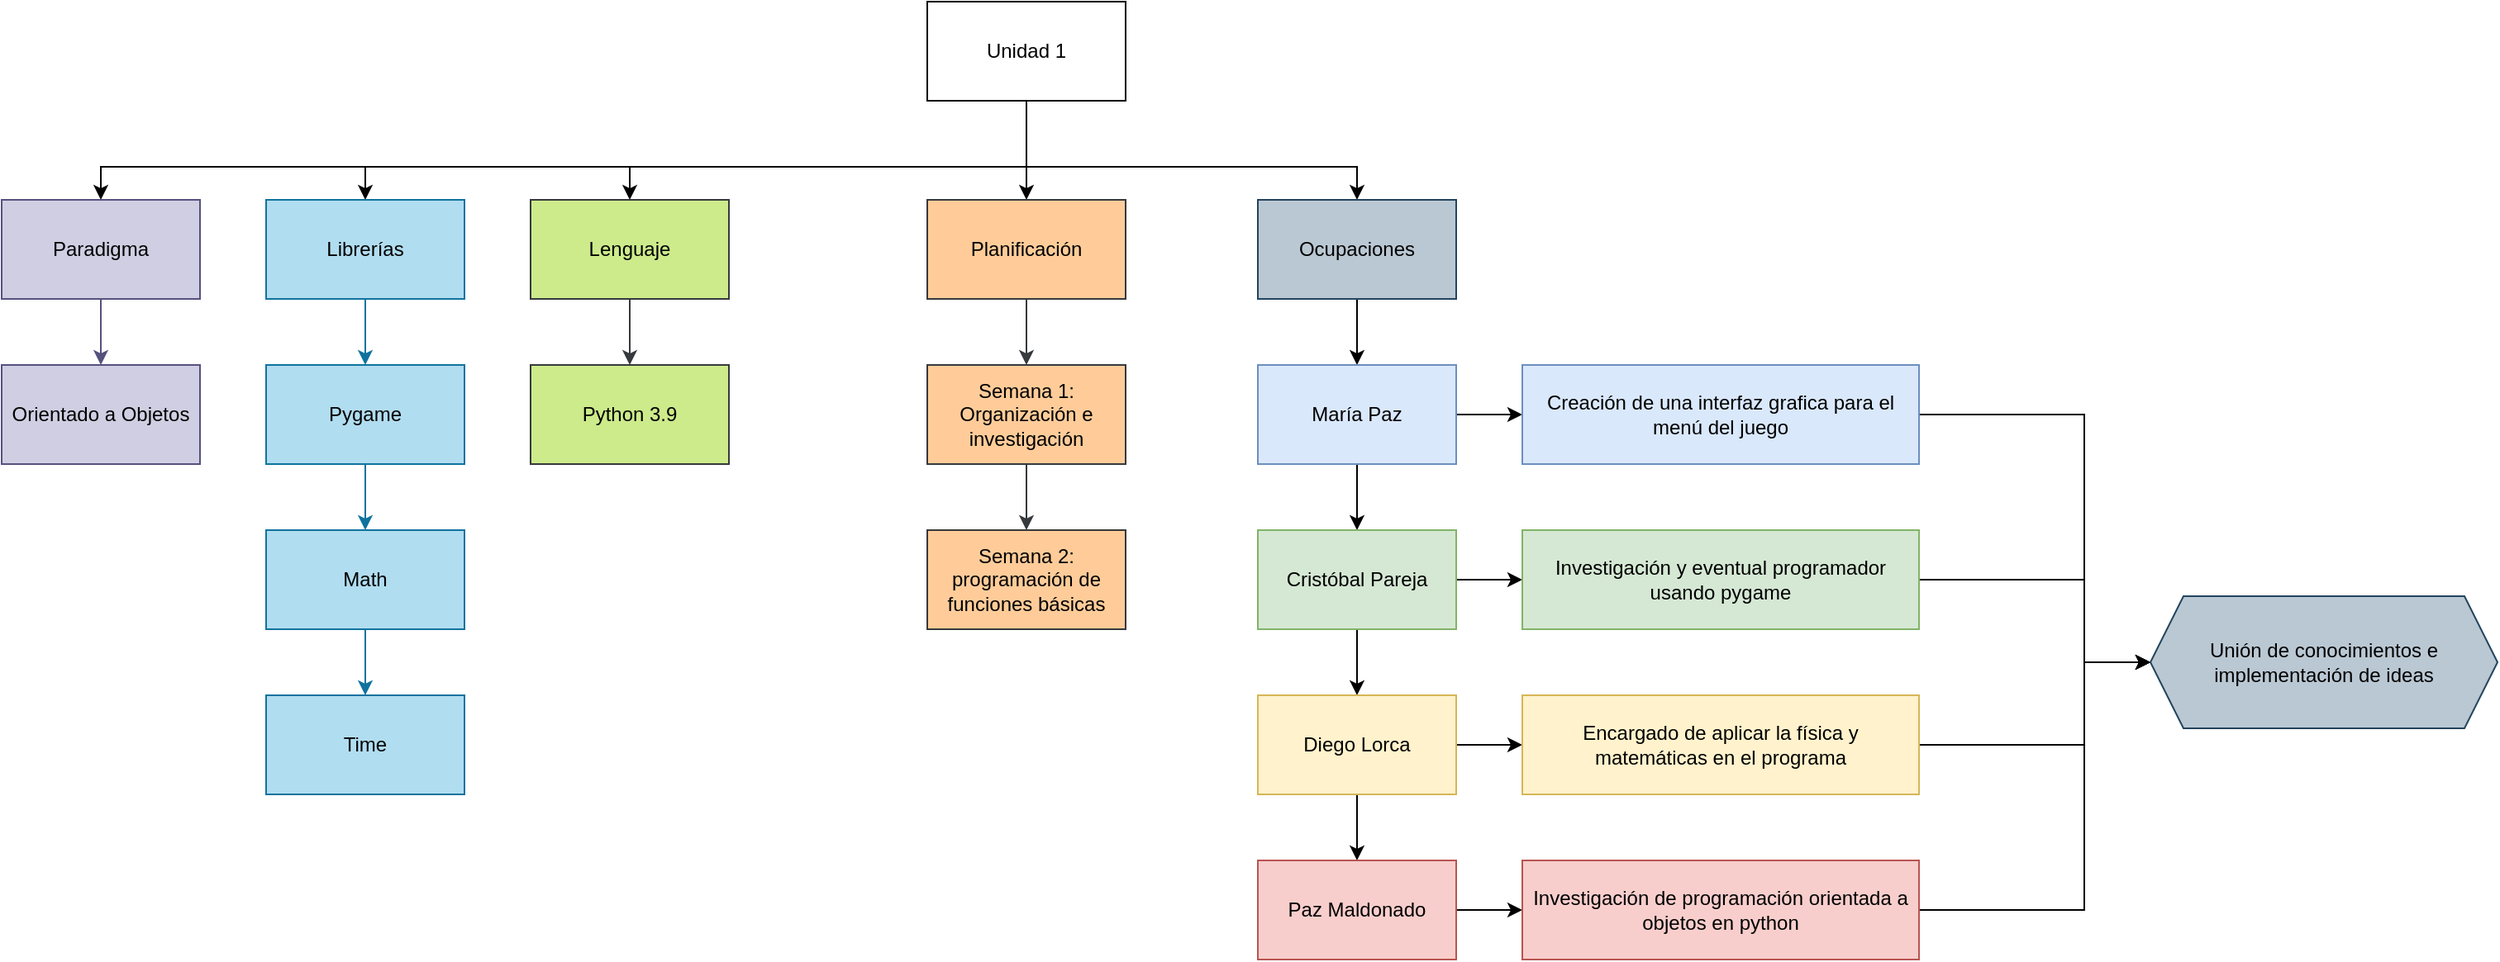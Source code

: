 <mxfile version="14.9.9"><diagram id="lbwrD6nWEqhdceioDR_d" name="Page-1"><mxGraphModel dx="2067" dy="663" grid="1" gridSize="10" guides="1" tooltips="1" connect="1" arrows="1" fold="1" page="1" pageScale="1" pageWidth="827" pageHeight="1169" math="0" shadow="0"><root><mxCell id="0"/><mxCell id="1" parent="0"/><mxCell id="KxQ5i1Kd3irsPasGaEm2-3" value="" style="edgeStyle=orthogonalEdgeStyle;rounded=0;orthogonalLoop=1;jettySize=auto;html=1;" parent="1" source="KxQ5i1Kd3irsPasGaEm2-1" target="KxQ5i1Kd3irsPasGaEm2-2" edge="1"><mxGeometry relative="1" as="geometry"><Array as="points"><mxPoint x="420" y="140"/><mxPoint x="180" y="140"/></Array></mxGeometry></mxCell><mxCell id="ZBaCeZ4gnSqBXy0I8gHF-2" value="" style="edgeStyle=orthogonalEdgeStyle;rounded=0;orthogonalLoop=1;jettySize=auto;html=1;" edge="1" parent="1" source="KxQ5i1Kd3irsPasGaEm2-1" target="ZBaCeZ4gnSqBXy0I8gHF-1"><mxGeometry relative="1" as="geometry"/></mxCell><mxCell id="ZBaCeZ4gnSqBXy0I8gHF-8" value="" style="edgeStyle=orthogonalEdgeStyle;rounded=0;orthogonalLoop=1;jettySize=auto;html=1;" edge="1" parent="1" source="KxQ5i1Kd3irsPasGaEm2-1" target="ZBaCeZ4gnSqBXy0I8gHF-7"><mxGeometry relative="1" as="geometry"><Array as="points"><mxPoint x="420" y="140"/><mxPoint x="-140" y="140"/></Array></mxGeometry></mxCell><mxCell id="ZBaCeZ4gnSqBXy0I8gHF-22" value="" style="edgeStyle=orthogonalEdgeStyle;rounded=0;orthogonalLoop=1;jettySize=auto;html=1;" edge="1" parent="1" source="KxQ5i1Kd3irsPasGaEm2-1" target="ZBaCeZ4gnSqBXy0I8gHF-21"><mxGeometry relative="1" as="geometry"><Array as="points"><mxPoint x="420" y="140"/><mxPoint x="620" y="140"/></Array></mxGeometry></mxCell><mxCell id="KxQ5i1Kd3irsPasGaEm2-1" value="Unidad 1" style="rounded=0;whiteSpace=wrap;html=1;" parent="1" vertex="1"><mxGeometry x="360" y="40" width="120" height="60" as="geometry"/></mxCell><mxCell id="ZBaCeZ4gnSqBXy0I8gHF-4" value="" style="edgeStyle=orthogonalEdgeStyle;rounded=0;orthogonalLoop=1;jettySize=auto;html=1;fillColor=#cdeb8b;strokeColor=#36393d;" edge="1" parent="1" source="KxQ5i1Kd3irsPasGaEm2-2" target="ZBaCeZ4gnSqBXy0I8gHF-3"><mxGeometry relative="1" as="geometry"/></mxCell><mxCell id="KxQ5i1Kd3irsPasGaEm2-2" value="Lenguaje" style="whiteSpace=wrap;html=1;rounded=0;strokeColor=#36393d;fillColor=#cdeb8b;" parent="1" vertex="1"><mxGeometry x="120" y="160" width="120" height="60" as="geometry"/></mxCell><mxCell id="ZBaCeZ4gnSqBXy0I8gHF-18" value="" style="edgeStyle=orthogonalEdgeStyle;rounded=0;orthogonalLoop=1;jettySize=auto;html=1;fillColor=#ffcc99;strokeColor=#36393d;" edge="1" parent="1" source="ZBaCeZ4gnSqBXy0I8gHF-1" target="ZBaCeZ4gnSqBXy0I8gHF-17"><mxGeometry relative="1" as="geometry"/></mxCell><mxCell id="ZBaCeZ4gnSqBXy0I8gHF-1" value="Planificación" style="whiteSpace=wrap;html=1;rounded=0;strokeColor=#36393d;fillColor=#ffcc99;" vertex="1" parent="1"><mxGeometry x="360" y="160" width="120" height="60" as="geometry"/></mxCell><mxCell id="ZBaCeZ4gnSqBXy0I8gHF-6" value="" style="edgeStyle=orthogonalEdgeStyle;rounded=0;orthogonalLoop=1;jettySize=auto;html=1;exitX=0.5;exitY=1;exitDx=0;exitDy=0;" edge="1" parent="1" source="KxQ5i1Kd3irsPasGaEm2-1" target="ZBaCeZ4gnSqBXy0I8gHF-5"><mxGeometry relative="1" as="geometry"><Array as="points"><mxPoint x="420" y="140"/><mxPoint x="20" y="140"/></Array></mxGeometry></mxCell><mxCell id="ZBaCeZ4gnSqBXy0I8gHF-3" value="Python 3.9" style="whiteSpace=wrap;html=1;rounded=0;strokeColor=#36393d;fillColor=#cdeb8b;" vertex="1" parent="1"><mxGeometry x="120" y="260" width="120" height="60" as="geometry"/></mxCell><mxCell id="ZBaCeZ4gnSqBXy0I8gHF-10" value="" style="edgeStyle=orthogonalEdgeStyle;rounded=0;orthogonalLoop=1;jettySize=auto;html=1;fillColor=#b1ddf0;strokeColor=#10739e;" edge="1" parent="1" source="ZBaCeZ4gnSqBXy0I8gHF-5" target="ZBaCeZ4gnSqBXy0I8gHF-9"><mxGeometry relative="1" as="geometry"/></mxCell><mxCell id="ZBaCeZ4gnSqBXy0I8gHF-5" value="Librerías" style="whiteSpace=wrap;html=1;rounded=0;strokeColor=#10739e;fillColor=#b1ddf0;" vertex="1" parent="1"><mxGeometry x="-40" y="160" width="120" height="60" as="geometry"/></mxCell><mxCell id="ZBaCeZ4gnSqBXy0I8gHF-16" value="" style="edgeStyle=orthogonalEdgeStyle;rounded=0;orthogonalLoop=1;jettySize=auto;html=1;fillColor=#d0cee2;strokeColor=#56517e;" edge="1" parent="1" source="ZBaCeZ4gnSqBXy0I8gHF-7" target="ZBaCeZ4gnSqBXy0I8gHF-15"><mxGeometry relative="1" as="geometry"/></mxCell><mxCell id="ZBaCeZ4gnSqBXy0I8gHF-7" value="Paradigma" style="whiteSpace=wrap;html=1;rounded=0;strokeColor=#56517e;fillColor=#d0cee2;" vertex="1" parent="1"><mxGeometry x="-200" y="160" width="120" height="60" as="geometry"/></mxCell><mxCell id="ZBaCeZ4gnSqBXy0I8gHF-12" value="" style="edgeStyle=orthogonalEdgeStyle;rounded=0;orthogonalLoop=1;jettySize=auto;html=1;fillColor=#b1ddf0;strokeColor=#10739e;" edge="1" parent="1" source="ZBaCeZ4gnSqBXy0I8gHF-9" target="ZBaCeZ4gnSqBXy0I8gHF-11"><mxGeometry relative="1" as="geometry"/></mxCell><mxCell id="ZBaCeZ4gnSqBXy0I8gHF-9" value="Pygame" style="whiteSpace=wrap;html=1;rounded=0;strokeColor=#10739e;fillColor=#b1ddf0;" vertex="1" parent="1"><mxGeometry x="-40" y="260" width="120" height="60" as="geometry"/></mxCell><mxCell id="ZBaCeZ4gnSqBXy0I8gHF-14" value="" style="edgeStyle=orthogonalEdgeStyle;rounded=0;orthogonalLoop=1;jettySize=auto;html=1;fillColor=#b1ddf0;strokeColor=#10739e;" edge="1" parent="1" source="ZBaCeZ4gnSqBXy0I8gHF-11" target="ZBaCeZ4gnSqBXy0I8gHF-13"><mxGeometry relative="1" as="geometry"/></mxCell><mxCell id="ZBaCeZ4gnSqBXy0I8gHF-11" value="Math" style="whiteSpace=wrap;html=1;rounded=0;strokeColor=#10739e;fillColor=#b1ddf0;" vertex="1" parent="1"><mxGeometry x="-40" y="360" width="120" height="60" as="geometry"/></mxCell><mxCell id="ZBaCeZ4gnSqBXy0I8gHF-13" value="Time" style="whiteSpace=wrap;html=1;rounded=0;strokeColor=#10739e;fillColor=#b1ddf0;" vertex="1" parent="1"><mxGeometry x="-40" y="460" width="120" height="60" as="geometry"/></mxCell><mxCell id="ZBaCeZ4gnSqBXy0I8gHF-15" value="Orientado a Objetos" style="whiteSpace=wrap;html=1;rounded=0;strokeColor=#56517e;fillColor=#d0cee2;" vertex="1" parent="1"><mxGeometry x="-200" y="260" width="120" height="60" as="geometry"/></mxCell><mxCell id="ZBaCeZ4gnSqBXy0I8gHF-20" value="" style="edgeStyle=orthogonalEdgeStyle;rounded=0;orthogonalLoop=1;jettySize=auto;html=1;fillColor=#ffcc99;strokeColor=#36393d;" edge="1" parent="1" source="ZBaCeZ4gnSqBXy0I8gHF-17" target="ZBaCeZ4gnSqBXy0I8gHF-19"><mxGeometry relative="1" as="geometry"/></mxCell><mxCell id="ZBaCeZ4gnSqBXy0I8gHF-17" value="Semana 1: Organización e investigación" style="whiteSpace=wrap;html=1;rounded=0;strokeColor=#36393d;fillColor=#ffcc99;" vertex="1" parent="1"><mxGeometry x="360" y="260" width="120" height="60" as="geometry"/></mxCell><mxCell id="ZBaCeZ4gnSqBXy0I8gHF-19" value="Semana 2: programación de funciones básicas" style="whiteSpace=wrap;html=1;rounded=0;strokeColor=#36393d;fillColor=#ffcc99;" vertex="1" parent="1"><mxGeometry x="360" y="360" width="120" height="60" as="geometry"/></mxCell><mxCell id="ZBaCeZ4gnSqBXy0I8gHF-24" value="" style="edgeStyle=orthogonalEdgeStyle;rounded=0;orthogonalLoop=1;jettySize=auto;html=1;" edge="1" parent="1" source="ZBaCeZ4gnSqBXy0I8gHF-21" target="ZBaCeZ4gnSqBXy0I8gHF-23"><mxGeometry relative="1" as="geometry"/></mxCell><mxCell id="ZBaCeZ4gnSqBXy0I8gHF-21" value="Ocupaciones" style="whiteSpace=wrap;html=1;rounded=0;fillColor=#bac8d3;strokeColor=#23445d;" vertex="1" parent="1"><mxGeometry x="560" y="160" width="120" height="60" as="geometry"/></mxCell><mxCell id="ZBaCeZ4gnSqBXy0I8gHF-26" value="" style="edgeStyle=orthogonalEdgeStyle;rounded=0;orthogonalLoop=1;jettySize=auto;html=1;" edge="1" parent="1" source="ZBaCeZ4gnSqBXy0I8gHF-23" target="ZBaCeZ4gnSqBXy0I8gHF-25"><mxGeometry relative="1" as="geometry"/></mxCell><mxCell id="ZBaCeZ4gnSqBXy0I8gHF-32" value="" style="edgeStyle=orthogonalEdgeStyle;rounded=0;orthogonalLoop=1;jettySize=auto;html=1;" edge="1" parent="1" source="ZBaCeZ4gnSqBXy0I8gHF-23" target="ZBaCeZ4gnSqBXy0I8gHF-31"><mxGeometry relative="1" as="geometry"/></mxCell><mxCell id="ZBaCeZ4gnSqBXy0I8gHF-23" value="María Paz" style="whiteSpace=wrap;html=1;rounded=0;strokeColor=#6c8ebf;fillColor=#dae8fc;" vertex="1" parent="1"><mxGeometry x="560" y="260" width="120" height="60" as="geometry"/></mxCell><mxCell id="ZBaCeZ4gnSqBXy0I8gHF-28" value="" style="edgeStyle=orthogonalEdgeStyle;rounded=0;orthogonalLoop=1;jettySize=auto;html=1;" edge="1" parent="1" source="ZBaCeZ4gnSqBXy0I8gHF-25" target="ZBaCeZ4gnSqBXy0I8gHF-27"><mxGeometry relative="1" as="geometry"/></mxCell><mxCell id="ZBaCeZ4gnSqBXy0I8gHF-34" value="" style="edgeStyle=orthogonalEdgeStyle;rounded=0;orthogonalLoop=1;jettySize=auto;html=1;" edge="1" parent="1" source="ZBaCeZ4gnSqBXy0I8gHF-25" target="ZBaCeZ4gnSqBXy0I8gHF-33"><mxGeometry relative="1" as="geometry"/></mxCell><mxCell id="ZBaCeZ4gnSqBXy0I8gHF-25" value="Cristóbal Pareja" style="whiteSpace=wrap;html=1;rounded=0;strokeColor=#82b366;fillColor=#d5e8d4;" vertex="1" parent="1"><mxGeometry x="560" y="360" width="120" height="60" as="geometry"/></mxCell><mxCell id="ZBaCeZ4gnSqBXy0I8gHF-30" value="" style="edgeStyle=orthogonalEdgeStyle;rounded=0;orthogonalLoop=1;jettySize=auto;html=1;" edge="1" parent="1" source="ZBaCeZ4gnSqBXy0I8gHF-27" target="ZBaCeZ4gnSqBXy0I8gHF-29"><mxGeometry relative="1" as="geometry"/></mxCell><mxCell id="ZBaCeZ4gnSqBXy0I8gHF-36" value="" style="edgeStyle=orthogonalEdgeStyle;rounded=0;orthogonalLoop=1;jettySize=auto;html=1;" edge="1" parent="1" source="ZBaCeZ4gnSqBXy0I8gHF-27" target="ZBaCeZ4gnSqBXy0I8gHF-35"><mxGeometry relative="1" as="geometry"/></mxCell><mxCell id="ZBaCeZ4gnSqBXy0I8gHF-27" value="Diego Lorca" style="whiteSpace=wrap;html=1;rounded=0;strokeColor=#d6b656;fillColor=#fff2cc;" vertex="1" parent="1"><mxGeometry x="560" y="460" width="120" height="60" as="geometry"/></mxCell><mxCell id="ZBaCeZ4gnSqBXy0I8gHF-38" value="" style="edgeStyle=orthogonalEdgeStyle;rounded=0;orthogonalLoop=1;jettySize=auto;html=1;" edge="1" parent="1" source="ZBaCeZ4gnSqBXy0I8gHF-29" target="ZBaCeZ4gnSqBXy0I8gHF-37"><mxGeometry relative="1" as="geometry"/></mxCell><mxCell id="ZBaCeZ4gnSqBXy0I8gHF-29" value="Paz Maldonado" style="whiteSpace=wrap;html=1;rounded=0;strokeColor=#b85450;fillColor=#f8cecc;" vertex="1" parent="1"><mxGeometry x="560" y="560" width="120" height="60" as="geometry"/></mxCell><mxCell id="ZBaCeZ4gnSqBXy0I8gHF-42" value="" style="edgeStyle=orthogonalEdgeStyle;rounded=0;orthogonalLoop=1;jettySize=auto;html=1;" edge="1" parent="1" source="ZBaCeZ4gnSqBXy0I8gHF-31" target="ZBaCeZ4gnSqBXy0I8gHF-41"><mxGeometry relative="1" as="geometry"><Array as="points"><mxPoint x="1060" y="290"/><mxPoint x="1060" y="440"/></Array></mxGeometry></mxCell><mxCell id="ZBaCeZ4gnSqBXy0I8gHF-31" value="Creación de una interfaz grafica para el menú del juego" style="whiteSpace=wrap;html=1;rounded=0;strokeColor=#6c8ebf;fillColor=#dae8fc;" vertex="1" parent="1"><mxGeometry x="720" y="260" width="240" height="60" as="geometry"/></mxCell><mxCell id="ZBaCeZ4gnSqBXy0I8gHF-44" value="" style="edgeStyle=orthogonalEdgeStyle;rounded=0;orthogonalLoop=1;jettySize=auto;html=1;entryX=0;entryY=0.5;entryDx=0;entryDy=0;" edge="1" parent="1" source="ZBaCeZ4gnSqBXy0I8gHF-33" target="ZBaCeZ4gnSqBXy0I8gHF-41"><mxGeometry relative="1" as="geometry"><mxPoint x="1100" y="390" as="targetPoint"/><Array as="points"><mxPoint x="1060" y="390"/><mxPoint x="1060" y="440"/></Array></mxGeometry></mxCell><mxCell id="ZBaCeZ4gnSqBXy0I8gHF-33" value="Investigación y eventual programador usando pygame" style="whiteSpace=wrap;html=1;rounded=0;strokeColor=#82b366;fillColor=#d5e8d4;" vertex="1" parent="1"><mxGeometry x="720" y="360" width="240" height="60" as="geometry"/></mxCell><mxCell id="ZBaCeZ4gnSqBXy0I8gHF-46" value="" style="edgeStyle=orthogonalEdgeStyle;rounded=0;orthogonalLoop=1;jettySize=auto;html=1;entryX=0;entryY=0.5;entryDx=0;entryDy=0;" edge="1" parent="1" source="ZBaCeZ4gnSqBXy0I8gHF-35" target="ZBaCeZ4gnSqBXy0I8gHF-41"><mxGeometry relative="1" as="geometry"><mxPoint x="1100" y="490" as="targetPoint"/><Array as="points"><mxPoint x="1060" y="490"/><mxPoint x="1060" y="440"/></Array></mxGeometry></mxCell><mxCell id="ZBaCeZ4gnSqBXy0I8gHF-35" value="Encargado de aplicar la física y matemáticas en el programa" style="whiteSpace=wrap;html=1;rounded=0;strokeColor=#d6b656;fillColor=#fff2cc;" vertex="1" parent="1"><mxGeometry x="720" y="460" width="240" height="60" as="geometry"/></mxCell><mxCell id="ZBaCeZ4gnSqBXy0I8gHF-48" value="" style="edgeStyle=orthogonalEdgeStyle;rounded=0;orthogonalLoop=1;jettySize=auto;html=1;entryX=0;entryY=0.5;entryDx=0;entryDy=0;" edge="1" parent="1" source="ZBaCeZ4gnSqBXy0I8gHF-37" target="ZBaCeZ4gnSqBXy0I8gHF-41"><mxGeometry relative="1" as="geometry"><mxPoint x="1100" y="590" as="targetPoint"/><Array as="points"><mxPoint x="1060" y="590"/><mxPoint x="1060" y="440"/></Array></mxGeometry></mxCell><mxCell id="ZBaCeZ4gnSqBXy0I8gHF-37" value="Investigación de programación orientada a objetos en python" style="whiteSpace=wrap;html=1;rounded=0;strokeColor=#b85450;fillColor=#f8cecc;" vertex="1" parent="1"><mxGeometry x="720" y="560" width="240" height="60" as="geometry"/></mxCell><mxCell id="ZBaCeZ4gnSqBXy0I8gHF-41" value="Unión de conocimientos e implementación de ideas" style="shape=hexagon;perimeter=hexagonPerimeter2;whiteSpace=wrap;html=1;fixedSize=1;rounded=0;strokeColor=#23445d;fillColor=#bac8d3;" vertex="1" parent="1"><mxGeometry x="1100" y="400" width="210" height="80" as="geometry"/></mxCell></root></mxGraphModel></diagram></mxfile>